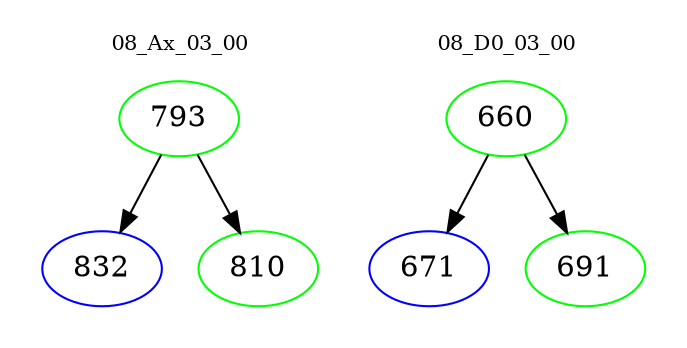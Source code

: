 digraph{
subgraph cluster_0 {
color = white
label = "08_Ax_03_00";
fontsize=10;
T0_793 [label="793", color="green"]
T0_793 -> T0_832 [color="black"]
T0_832 [label="832", color="blue"]
T0_793 -> T0_810 [color="black"]
T0_810 [label="810", color="green"]
}
subgraph cluster_1 {
color = white
label = "08_D0_03_00";
fontsize=10;
T1_660 [label="660", color="green"]
T1_660 -> T1_671 [color="black"]
T1_671 [label="671", color="blue"]
T1_660 -> T1_691 [color="black"]
T1_691 [label="691", color="green"]
}
}
